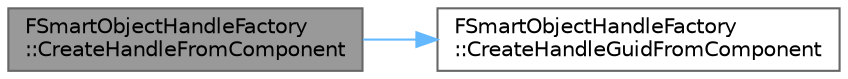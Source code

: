 digraph "FSmartObjectHandleFactory::CreateHandleFromComponent"
{
 // INTERACTIVE_SVG=YES
 // LATEX_PDF_SIZE
  bgcolor="transparent";
  edge [fontname=Helvetica,fontsize=10,labelfontname=Helvetica,labelfontsize=10];
  node [fontname=Helvetica,fontsize=10,shape=box,height=0.2,width=0.4];
  rankdir="LR";
  Node1 [id="Node000001",label="FSmartObjectHandleFactory\l::CreateHandleFromComponent",height=0.2,width=0.4,color="gray40", fillcolor="grey60", style="filled", fontcolor="black",tooltip=" "];
  Node1 -> Node2 [id="edge1_Node000001_Node000002",color="steelblue1",style="solid",tooltip=" "];
  Node2 [id="Node000002",label="FSmartObjectHandleFactory\l::CreateHandleGuidFromComponent",height=0.2,width=0.4,color="grey40", fillcolor="white", style="filled",URL="$d0/d98/structFSmartObjectHandleFactory.html#ac72d491599fef9aa0c1bf218b8a9bcbe",tooltip=" "];
}
